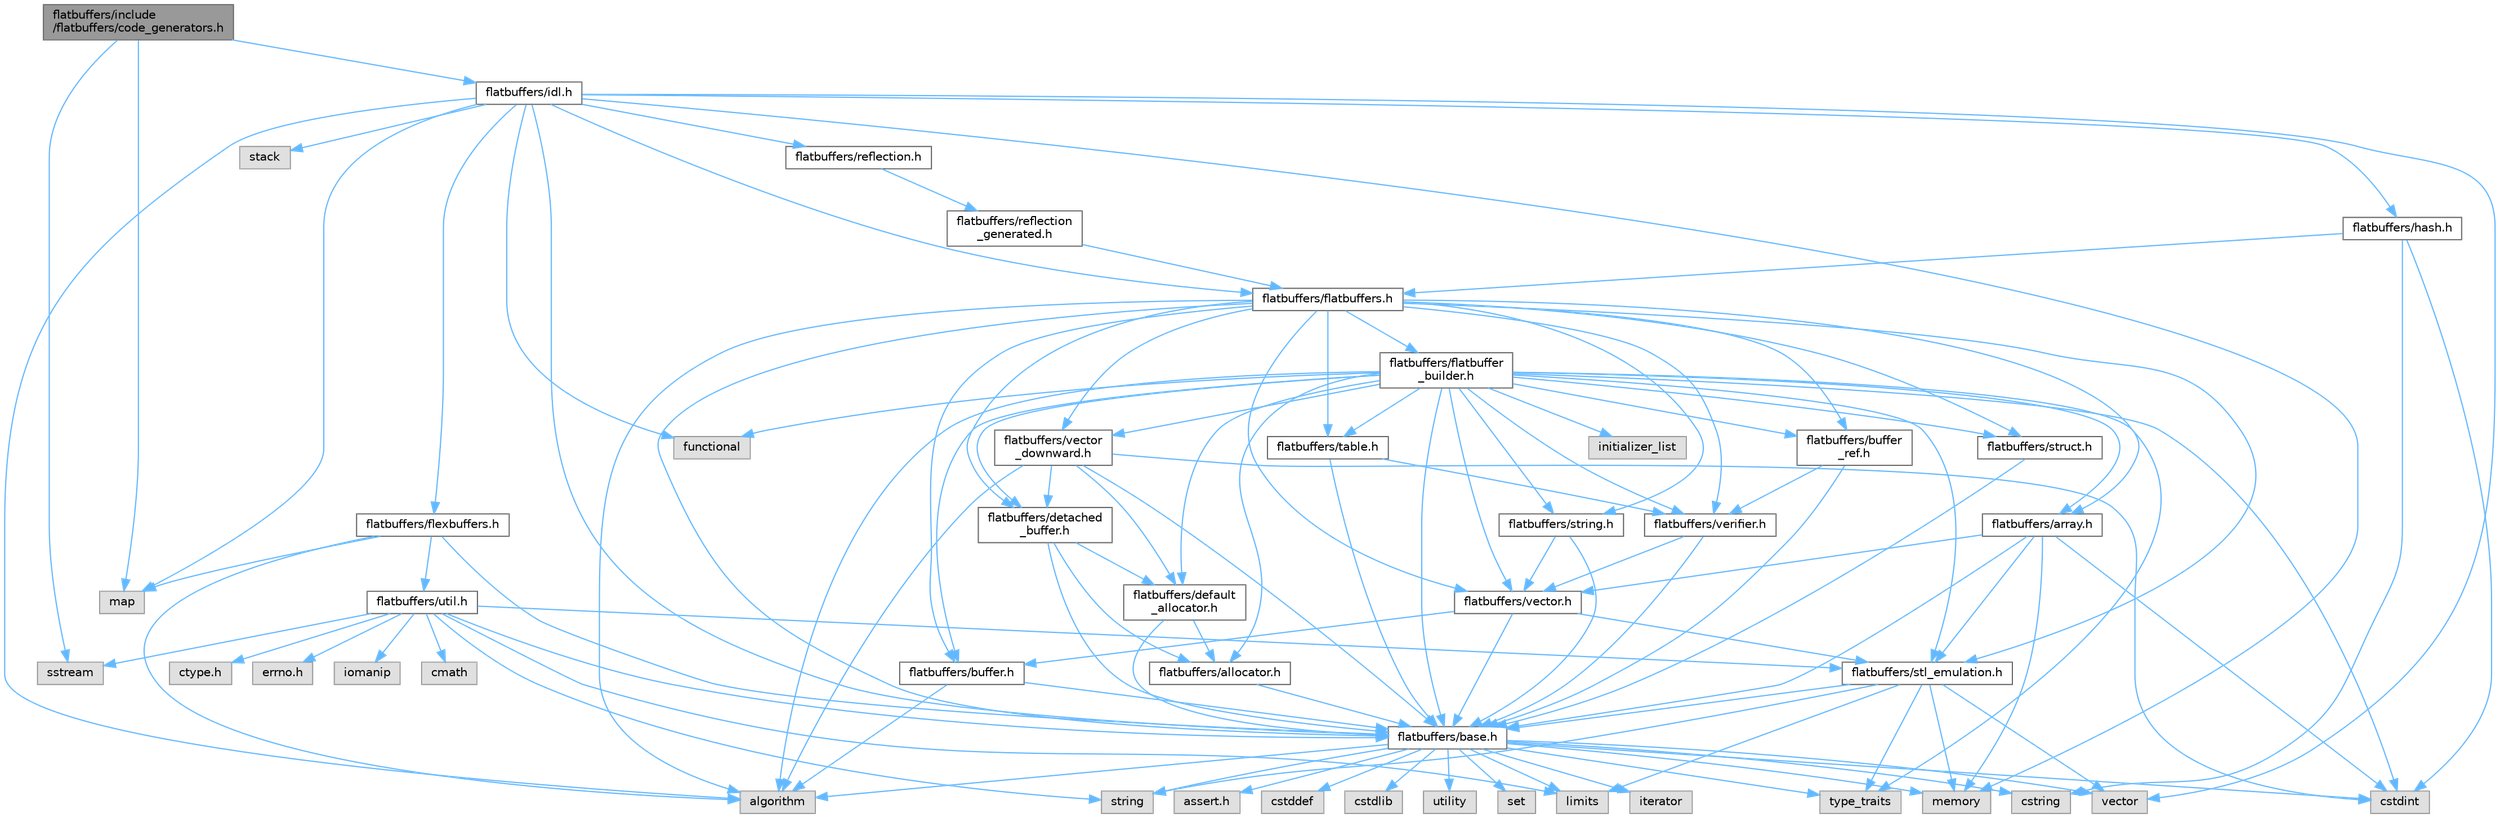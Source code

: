 digraph "flatbuffers/include/flatbuffers/code_generators.h"
{
 // LATEX_PDF_SIZE
  bgcolor="transparent";
  edge [fontname=Helvetica,fontsize=10,labelfontname=Helvetica,labelfontsize=10];
  node [fontname=Helvetica,fontsize=10,shape=box,height=0.2,width=0.4];
  Node1 [id="Node000001",label="flatbuffers/include\l/flatbuffers/code_generators.h",height=0.2,width=0.4,color="gray40", fillcolor="grey60", style="filled", fontcolor="black",tooltip=" "];
  Node1 -> Node2 [id="edge1_Node000001_Node000002",color="steelblue1",style="solid",tooltip=" "];
  Node2 [id="Node000002",label="map",height=0.2,width=0.4,color="grey60", fillcolor="#E0E0E0", style="filled",tooltip=" "];
  Node1 -> Node3 [id="edge2_Node000001_Node000003",color="steelblue1",style="solid",tooltip=" "];
  Node3 [id="Node000003",label="sstream",height=0.2,width=0.4,color="grey60", fillcolor="#E0E0E0", style="filled",tooltip=" "];
  Node1 -> Node4 [id="edge3_Node000001_Node000004",color="steelblue1",style="solid",tooltip=" "];
  Node4 [id="Node000004",label="flatbuffers/idl.h",height=0.2,width=0.4,color="grey40", fillcolor="white", style="filled",URL="$idl_8h.html",tooltip=" "];
  Node4 -> Node5 [id="edge4_Node000004_Node000005",color="steelblue1",style="solid",tooltip=" "];
  Node5 [id="Node000005",label="algorithm",height=0.2,width=0.4,color="grey60", fillcolor="#E0E0E0", style="filled",tooltip=" "];
  Node4 -> Node6 [id="edge5_Node000004_Node000006",color="steelblue1",style="solid",tooltip=" "];
  Node6 [id="Node000006",label="functional",height=0.2,width=0.4,color="grey60", fillcolor="#E0E0E0", style="filled",tooltip=" "];
  Node4 -> Node2 [id="edge6_Node000004_Node000002",color="steelblue1",style="solid",tooltip=" "];
  Node4 -> Node7 [id="edge7_Node000004_Node000007",color="steelblue1",style="solid",tooltip=" "];
  Node7 [id="Node000007",label="memory",height=0.2,width=0.4,color="grey60", fillcolor="#E0E0E0", style="filled",tooltip=" "];
  Node4 -> Node8 [id="edge8_Node000004_Node000008",color="steelblue1",style="solid",tooltip=" "];
  Node8 [id="Node000008",label="stack",height=0.2,width=0.4,color="grey60", fillcolor="#E0E0E0", style="filled",tooltip=" "];
  Node4 -> Node9 [id="edge9_Node000004_Node000009",color="steelblue1",style="solid",tooltip=" "];
  Node9 [id="Node000009",label="vector",height=0.2,width=0.4,color="grey60", fillcolor="#E0E0E0", style="filled",tooltip=" "];
  Node4 -> Node10 [id="edge10_Node000004_Node000010",color="steelblue1",style="solid",tooltip=" "];
  Node10 [id="Node000010",label="flatbuffers/base.h",height=0.2,width=0.4,color="grey40", fillcolor="white", style="filled",URL="$base_8h.html",tooltip=" "];
  Node10 -> Node11 [id="edge11_Node000010_Node000011",color="steelblue1",style="solid",tooltip=" "];
  Node11 [id="Node000011",label="assert.h",height=0.2,width=0.4,color="grey60", fillcolor="#E0E0E0", style="filled",tooltip=" "];
  Node10 -> Node12 [id="edge12_Node000010_Node000012",color="steelblue1",style="solid",tooltip=" "];
  Node12 [id="Node000012",label="cstdint",height=0.2,width=0.4,color="grey60", fillcolor="#E0E0E0", style="filled",tooltip=" "];
  Node10 -> Node13 [id="edge13_Node000010_Node000013",color="steelblue1",style="solid",tooltip=" "];
  Node13 [id="Node000013",label="cstddef",height=0.2,width=0.4,color="grey60", fillcolor="#E0E0E0", style="filled",tooltip=" "];
  Node10 -> Node14 [id="edge14_Node000010_Node000014",color="steelblue1",style="solid",tooltip=" "];
  Node14 [id="Node000014",label="cstdlib",height=0.2,width=0.4,color="grey60", fillcolor="#E0E0E0", style="filled",tooltip=" "];
  Node10 -> Node15 [id="edge15_Node000010_Node000015",color="steelblue1",style="solid",tooltip=" "];
  Node15 [id="Node000015",label="cstring",height=0.2,width=0.4,color="grey60", fillcolor="#E0E0E0", style="filled",tooltip=" "];
  Node10 -> Node16 [id="edge16_Node000010_Node000016",color="steelblue1",style="solid",tooltip=" "];
  Node16 [id="Node000016",label="utility",height=0.2,width=0.4,color="grey60", fillcolor="#E0E0E0", style="filled",tooltip=" "];
  Node10 -> Node17 [id="edge17_Node000010_Node000017",color="steelblue1",style="solid",tooltip=" "];
  Node17 [id="Node000017",label="string",height=0.2,width=0.4,color="grey60", fillcolor="#E0E0E0", style="filled",tooltip=" "];
  Node10 -> Node18 [id="edge18_Node000010_Node000018",color="steelblue1",style="solid",tooltip=" "];
  Node18 [id="Node000018",label="type_traits",height=0.2,width=0.4,color="grey60", fillcolor="#E0E0E0", style="filled",tooltip=" "];
  Node10 -> Node9 [id="edge19_Node000010_Node000009",color="steelblue1",style="solid",tooltip=" "];
  Node10 -> Node19 [id="edge20_Node000010_Node000019",color="steelblue1",style="solid",tooltip=" "];
  Node19 [id="Node000019",label="set",height=0.2,width=0.4,color="grey60", fillcolor="#E0E0E0", style="filled",tooltip=" "];
  Node10 -> Node5 [id="edge21_Node000010_Node000005",color="steelblue1",style="solid",tooltip=" "];
  Node10 -> Node20 [id="edge22_Node000010_Node000020",color="steelblue1",style="solid",tooltip=" "];
  Node20 [id="Node000020",label="limits",height=0.2,width=0.4,color="grey60", fillcolor="#E0E0E0", style="filled",tooltip=" "];
  Node10 -> Node21 [id="edge23_Node000010_Node000021",color="steelblue1",style="solid",tooltip=" "];
  Node21 [id="Node000021",label="iterator",height=0.2,width=0.4,color="grey60", fillcolor="#E0E0E0", style="filled",tooltip=" "];
  Node10 -> Node7 [id="edge24_Node000010_Node000007",color="steelblue1",style="solid",tooltip=" "];
  Node4 -> Node22 [id="edge25_Node000004_Node000022",color="steelblue1",style="solid",tooltip=" "];
  Node22 [id="Node000022",label="flatbuffers/flatbuffers.h",height=0.2,width=0.4,color="grey40", fillcolor="white", style="filled",URL="$flatbuffers_8h.html",tooltip=" "];
  Node22 -> Node5 [id="edge26_Node000022_Node000005",color="steelblue1",style="solid",tooltip=" "];
  Node22 -> Node23 [id="edge27_Node000022_Node000023",color="steelblue1",style="solid",tooltip=" "];
  Node23 [id="Node000023",label="flatbuffers/array.h",height=0.2,width=0.4,color="grey40", fillcolor="white", style="filled",URL="$array_8h.html",tooltip=" "];
  Node23 -> Node12 [id="edge28_Node000023_Node000012",color="steelblue1",style="solid",tooltip=" "];
  Node23 -> Node7 [id="edge29_Node000023_Node000007",color="steelblue1",style="solid",tooltip=" "];
  Node23 -> Node10 [id="edge30_Node000023_Node000010",color="steelblue1",style="solid",tooltip=" "];
  Node23 -> Node24 [id="edge31_Node000023_Node000024",color="steelblue1",style="solid",tooltip=" "];
  Node24 [id="Node000024",label="flatbuffers/stl_emulation.h",height=0.2,width=0.4,color="grey40", fillcolor="white", style="filled",URL="$stl__emulation_8h.html",tooltip=" "];
  Node24 -> Node10 [id="edge32_Node000024_Node000010",color="steelblue1",style="solid",tooltip=" "];
  Node24 -> Node17 [id="edge33_Node000024_Node000017",color="steelblue1",style="solid",tooltip=" "];
  Node24 -> Node18 [id="edge34_Node000024_Node000018",color="steelblue1",style="solid",tooltip=" "];
  Node24 -> Node9 [id="edge35_Node000024_Node000009",color="steelblue1",style="solid",tooltip=" "];
  Node24 -> Node7 [id="edge36_Node000024_Node000007",color="steelblue1",style="solid",tooltip=" "];
  Node24 -> Node20 [id="edge37_Node000024_Node000020",color="steelblue1",style="solid",tooltip=" "];
  Node23 -> Node25 [id="edge38_Node000023_Node000025",color="steelblue1",style="solid",tooltip=" "];
  Node25 [id="Node000025",label="flatbuffers/vector.h",height=0.2,width=0.4,color="grey40", fillcolor="white", style="filled",URL="$vector_8h.html",tooltip=" "];
  Node25 -> Node10 [id="edge39_Node000025_Node000010",color="steelblue1",style="solid",tooltip=" "];
  Node25 -> Node26 [id="edge40_Node000025_Node000026",color="steelblue1",style="solid",tooltip=" "];
  Node26 [id="Node000026",label="flatbuffers/buffer.h",height=0.2,width=0.4,color="grey40", fillcolor="white", style="filled",URL="$buffer_8h.html",tooltip=" "];
  Node26 -> Node5 [id="edge41_Node000026_Node000005",color="steelblue1",style="solid",tooltip=" "];
  Node26 -> Node10 [id="edge42_Node000026_Node000010",color="steelblue1",style="solid",tooltip=" "];
  Node25 -> Node24 [id="edge43_Node000025_Node000024",color="steelblue1",style="solid",tooltip=" "];
  Node22 -> Node10 [id="edge44_Node000022_Node000010",color="steelblue1",style="solid",tooltip=" "];
  Node22 -> Node26 [id="edge45_Node000022_Node000026",color="steelblue1",style="solid",tooltip=" "];
  Node22 -> Node27 [id="edge46_Node000022_Node000027",color="steelblue1",style="solid",tooltip=" "];
  Node27 [id="Node000027",label="flatbuffers/buffer\l_ref.h",height=0.2,width=0.4,color="grey40", fillcolor="white", style="filled",URL="$buffer__ref_8h.html",tooltip=" "];
  Node27 -> Node10 [id="edge47_Node000027_Node000010",color="steelblue1",style="solid",tooltip=" "];
  Node27 -> Node28 [id="edge48_Node000027_Node000028",color="steelblue1",style="solid",tooltip=" "];
  Node28 [id="Node000028",label="flatbuffers/verifier.h",height=0.2,width=0.4,color="grey40", fillcolor="white", style="filled",URL="$verifier_8h.html",tooltip=" "];
  Node28 -> Node10 [id="edge49_Node000028_Node000010",color="steelblue1",style="solid",tooltip=" "];
  Node28 -> Node25 [id="edge50_Node000028_Node000025",color="steelblue1",style="solid",tooltip=" "];
  Node22 -> Node29 [id="edge51_Node000022_Node000029",color="steelblue1",style="solid",tooltip=" "];
  Node29 [id="Node000029",label="flatbuffers/detached\l_buffer.h",height=0.2,width=0.4,color="grey40", fillcolor="white", style="filled",URL="$detached__buffer_8h.html",tooltip=" "];
  Node29 -> Node30 [id="edge52_Node000029_Node000030",color="steelblue1",style="solid",tooltip=" "];
  Node30 [id="Node000030",label="flatbuffers/allocator.h",height=0.2,width=0.4,color="grey40", fillcolor="white", style="filled",URL="$allocator_8h.html",tooltip=" "];
  Node30 -> Node10 [id="edge53_Node000030_Node000010",color="steelblue1",style="solid",tooltip=" "];
  Node29 -> Node10 [id="edge54_Node000029_Node000010",color="steelblue1",style="solid",tooltip=" "];
  Node29 -> Node31 [id="edge55_Node000029_Node000031",color="steelblue1",style="solid",tooltip=" "];
  Node31 [id="Node000031",label="flatbuffers/default\l_allocator.h",height=0.2,width=0.4,color="grey40", fillcolor="white", style="filled",URL="$default__allocator_8h.html",tooltip=" "];
  Node31 -> Node30 [id="edge56_Node000031_Node000030",color="steelblue1",style="solid",tooltip=" "];
  Node31 -> Node10 [id="edge57_Node000031_Node000010",color="steelblue1",style="solid",tooltip=" "];
  Node22 -> Node32 [id="edge58_Node000022_Node000032",color="steelblue1",style="solid",tooltip=" "];
  Node32 [id="Node000032",label="flatbuffers/flatbuffer\l_builder.h",height=0.2,width=0.4,color="grey40", fillcolor="white", style="filled",URL="$flatbuffer__builder_8h.html",tooltip=" "];
  Node32 -> Node5 [id="edge59_Node000032_Node000005",color="steelblue1",style="solid",tooltip=" "];
  Node32 -> Node12 [id="edge60_Node000032_Node000012",color="steelblue1",style="solid",tooltip=" "];
  Node32 -> Node6 [id="edge61_Node000032_Node000006",color="steelblue1",style="solid",tooltip=" "];
  Node32 -> Node33 [id="edge62_Node000032_Node000033",color="steelblue1",style="solid",tooltip=" "];
  Node33 [id="Node000033",label="initializer_list",height=0.2,width=0.4,color="grey60", fillcolor="#E0E0E0", style="filled",tooltip=" "];
  Node32 -> Node18 [id="edge63_Node000032_Node000018",color="steelblue1",style="solid",tooltip=" "];
  Node32 -> Node30 [id="edge64_Node000032_Node000030",color="steelblue1",style="solid",tooltip=" "];
  Node32 -> Node23 [id="edge65_Node000032_Node000023",color="steelblue1",style="solid",tooltip=" "];
  Node32 -> Node10 [id="edge66_Node000032_Node000010",color="steelblue1",style="solid",tooltip=" "];
  Node32 -> Node26 [id="edge67_Node000032_Node000026",color="steelblue1",style="solid",tooltip=" "];
  Node32 -> Node27 [id="edge68_Node000032_Node000027",color="steelblue1",style="solid",tooltip=" "];
  Node32 -> Node31 [id="edge69_Node000032_Node000031",color="steelblue1",style="solid",tooltip=" "];
  Node32 -> Node29 [id="edge70_Node000032_Node000029",color="steelblue1",style="solid",tooltip=" "];
  Node32 -> Node24 [id="edge71_Node000032_Node000024",color="steelblue1",style="solid",tooltip=" "];
  Node32 -> Node34 [id="edge72_Node000032_Node000034",color="steelblue1",style="solid",tooltip=" "];
  Node34 [id="Node000034",label="flatbuffers/string.h",height=0.2,width=0.4,color="grey40", fillcolor="white", style="filled",URL="$string_8h.html",tooltip=" "];
  Node34 -> Node10 [id="edge73_Node000034_Node000010",color="steelblue1",style="solid",tooltip=" "];
  Node34 -> Node25 [id="edge74_Node000034_Node000025",color="steelblue1",style="solid",tooltip=" "];
  Node32 -> Node35 [id="edge75_Node000032_Node000035",color="steelblue1",style="solid",tooltip=" "];
  Node35 [id="Node000035",label="flatbuffers/struct.h",height=0.2,width=0.4,color="grey40", fillcolor="white", style="filled",URL="$struct_8h.html",tooltip=" "];
  Node35 -> Node10 [id="edge76_Node000035_Node000010",color="steelblue1",style="solid",tooltip=" "];
  Node32 -> Node36 [id="edge77_Node000032_Node000036",color="steelblue1",style="solid",tooltip=" "];
  Node36 [id="Node000036",label="flatbuffers/table.h",height=0.2,width=0.4,color="grey40", fillcolor="white", style="filled",URL="$table_8h.html",tooltip=" "];
  Node36 -> Node10 [id="edge78_Node000036_Node000010",color="steelblue1",style="solid",tooltip=" "];
  Node36 -> Node28 [id="edge79_Node000036_Node000028",color="steelblue1",style="solid",tooltip=" "];
  Node32 -> Node25 [id="edge80_Node000032_Node000025",color="steelblue1",style="solid",tooltip=" "];
  Node32 -> Node37 [id="edge81_Node000032_Node000037",color="steelblue1",style="solid",tooltip=" "];
  Node37 [id="Node000037",label="flatbuffers/vector\l_downward.h",height=0.2,width=0.4,color="grey40", fillcolor="white", style="filled",URL="$vector__downward_8h.html",tooltip=" "];
  Node37 -> Node5 [id="edge82_Node000037_Node000005",color="steelblue1",style="solid",tooltip=" "];
  Node37 -> Node12 [id="edge83_Node000037_Node000012",color="steelblue1",style="solid",tooltip=" "];
  Node37 -> Node10 [id="edge84_Node000037_Node000010",color="steelblue1",style="solid",tooltip=" "];
  Node37 -> Node31 [id="edge85_Node000037_Node000031",color="steelblue1",style="solid",tooltip=" "];
  Node37 -> Node29 [id="edge86_Node000037_Node000029",color="steelblue1",style="solid",tooltip=" "];
  Node32 -> Node28 [id="edge87_Node000032_Node000028",color="steelblue1",style="solid",tooltip=" "];
  Node22 -> Node24 [id="edge88_Node000022_Node000024",color="steelblue1",style="solid",tooltip=" "];
  Node22 -> Node34 [id="edge89_Node000022_Node000034",color="steelblue1",style="solid",tooltip=" "];
  Node22 -> Node35 [id="edge90_Node000022_Node000035",color="steelblue1",style="solid",tooltip=" "];
  Node22 -> Node36 [id="edge91_Node000022_Node000036",color="steelblue1",style="solid",tooltip=" "];
  Node22 -> Node25 [id="edge92_Node000022_Node000025",color="steelblue1",style="solid",tooltip=" "];
  Node22 -> Node37 [id="edge93_Node000022_Node000037",color="steelblue1",style="solid",tooltip=" "];
  Node22 -> Node28 [id="edge94_Node000022_Node000028",color="steelblue1",style="solid",tooltip=" "];
  Node4 -> Node38 [id="edge95_Node000004_Node000038",color="steelblue1",style="solid",tooltip=" "];
  Node38 [id="Node000038",label="flatbuffers/flexbuffers.h",height=0.2,width=0.4,color="grey40", fillcolor="white", style="filled",URL="$flexbuffers_8h.html",tooltip=" "];
  Node38 -> Node5 [id="edge96_Node000038_Node000005",color="steelblue1",style="solid",tooltip=" "];
  Node38 -> Node2 [id="edge97_Node000038_Node000002",color="steelblue1",style="solid",tooltip=" "];
  Node38 -> Node10 [id="edge98_Node000038_Node000010",color="steelblue1",style="solid",tooltip=" "];
  Node38 -> Node39 [id="edge99_Node000038_Node000039",color="steelblue1",style="solid",tooltip=" "];
  Node39 [id="Node000039",label="flatbuffers/util.h",height=0.2,width=0.4,color="grey40", fillcolor="white", style="filled",URL="$util_8h.html",tooltip=" "];
  Node39 -> Node40 [id="edge100_Node000039_Node000040",color="steelblue1",style="solid",tooltip=" "];
  Node40 [id="Node000040",label="ctype.h",height=0.2,width=0.4,color="grey60", fillcolor="#E0E0E0", style="filled",tooltip=" "];
  Node39 -> Node41 [id="edge101_Node000039_Node000041",color="steelblue1",style="solid",tooltip=" "];
  Node41 [id="Node000041",label="errno.h",height=0.2,width=0.4,color="grey60", fillcolor="#E0E0E0", style="filled",tooltip=" "];
  Node39 -> Node10 [id="edge102_Node000039_Node000010",color="steelblue1",style="solid",tooltip=" "];
  Node39 -> Node24 [id="edge103_Node000039_Node000024",color="steelblue1",style="solid",tooltip=" "];
  Node39 -> Node42 [id="edge104_Node000039_Node000042",color="steelblue1",style="solid",tooltip=" "];
  Node42 [id="Node000042",label="iomanip",height=0.2,width=0.4,color="grey60", fillcolor="#E0E0E0", style="filled",tooltip=" "];
  Node39 -> Node3 [id="edge105_Node000039_Node000003",color="steelblue1",style="solid",tooltip=" "];
  Node39 -> Node43 [id="edge106_Node000039_Node000043",color="steelblue1",style="solid",tooltip=" "];
  Node43 [id="Node000043",label="cmath",height=0.2,width=0.4,color="grey60", fillcolor="#E0E0E0", style="filled",tooltip=" "];
  Node39 -> Node20 [id="edge107_Node000039_Node000020",color="steelblue1",style="solid",tooltip=" "];
  Node39 -> Node17 [id="edge108_Node000039_Node000017",color="steelblue1",style="solid",tooltip=" "];
  Node4 -> Node44 [id="edge109_Node000004_Node000044",color="steelblue1",style="solid",tooltip=" "];
  Node44 [id="Node000044",label="flatbuffers/hash.h",height=0.2,width=0.4,color="grey40", fillcolor="white", style="filled",URL="$hash_8h.html",tooltip=" "];
  Node44 -> Node12 [id="edge110_Node000044_Node000012",color="steelblue1",style="solid",tooltip=" "];
  Node44 -> Node15 [id="edge111_Node000044_Node000015",color="steelblue1",style="solid",tooltip=" "];
  Node44 -> Node22 [id="edge112_Node000044_Node000022",color="steelblue1",style="solid",tooltip=" "];
  Node4 -> Node45 [id="edge113_Node000004_Node000045",color="steelblue1",style="solid",tooltip=" "];
  Node45 [id="Node000045",label="flatbuffers/reflection.h",height=0.2,width=0.4,color="grey40", fillcolor="white", style="filled",URL="$reflection_8h.html",tooltip=" "];
  Node45 -> Node46 [id="edge114_Node000045_Node000046",color="steelblue1",style="solid",tooltip=" "];
  Node46 [id="Node000046",label="flatbuffers/reflection\l_generated.h",height=0.2,width=0.4,color="grey40", fillcolor="white", style="filled",URL="$reflection__generated_8h.html",tooltip=" "];
  Node46 -> Node22 [id="edge115_Node000046_Node000022",color="steelblue1",style="solid",tooltip=" "];
}
